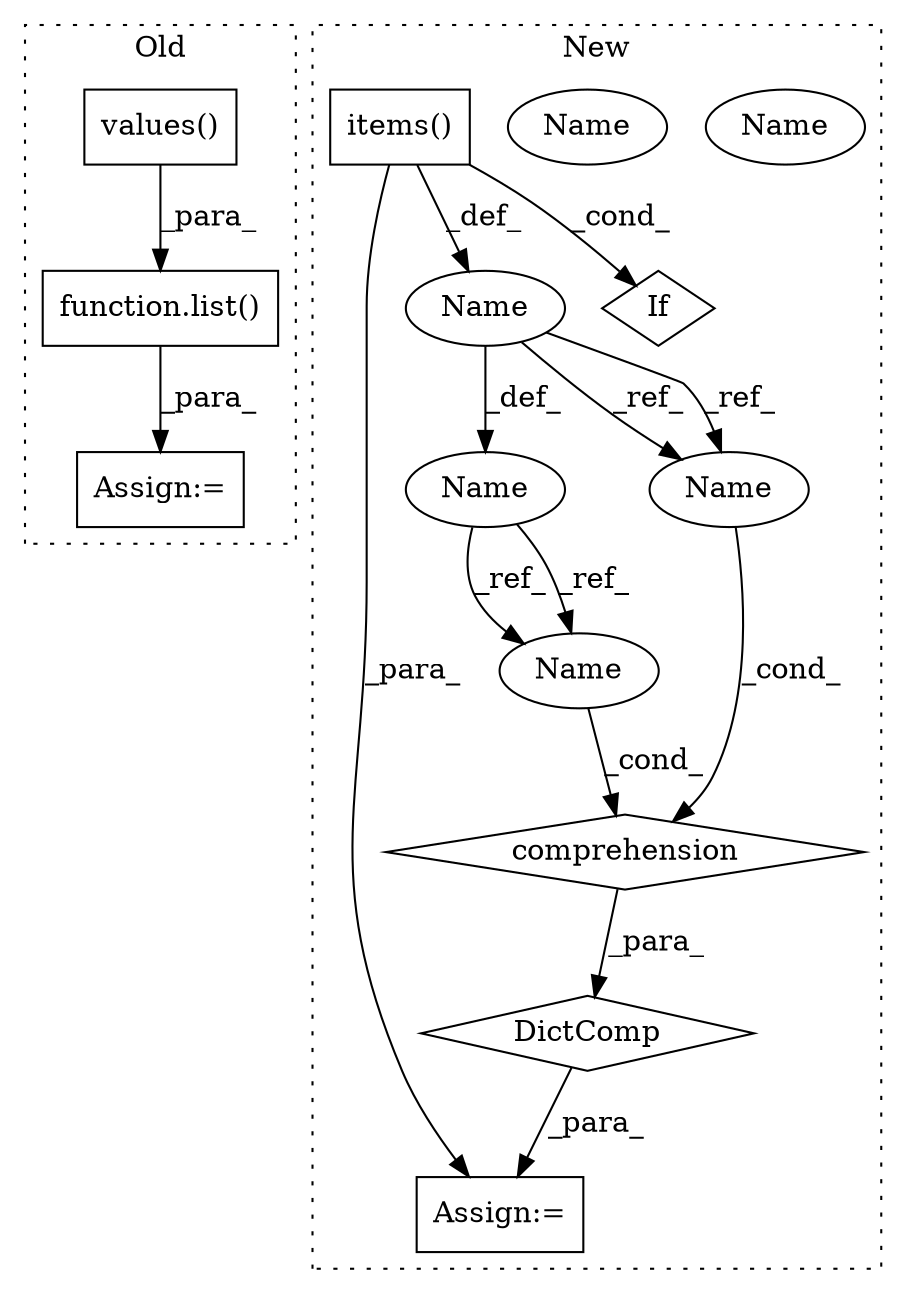 digraph G {
subgraph cluster0 {
1 [label="values()" a="75" s="31968" l="34" shape="box"];
11 [label="function.list()" a="75" s="31963,32002" l="5,1" shape="box"];
12 [label="Assign:=" a="68" s="31932" l="3" shape="box"];
label = "Old";
style="dotted";
}
subgraph cluster1 {
2 [label="DictComp" a="84" s="33885" l="62" shape="diamond"];
3 [label="comprehension" a="45" s="33891" l="3" shape="diamond"];
4 [label="Assign:=" a="68" s="33882" l="3" shape="box"];
5 [label="Name" a="87" s="33895" l="1" shape="ellipse"];
6 [label="Name" a="87" s="33898" l="1" shape="ellipse"];
7 [label="Name" a="87" s="33889" l="1" shape="ellipse"];
8 [label="Name" a="87" s="33886" l="1" shape="ellipse"];
9 [label="items()" a="75" s="33903" l="26" shape="box"];
10 [label="If" a="96" s="33933" l="13" shape="diamond"];
13 [label="Name" a="87" s="33889" l="1" shape="ellipse"];
14 [label="Name" a="87" s="33886" l="1" shape="ellipse"];
label = "New";
style="dotted";
}
1 -> 11 [label="_para_"];
2 -> 4 [label="_para_"];
3 -> 2 [label="_para_"];
5 -> 13 [label="_ref_"];
5 -> 6 [label="_def_"];
5 -> 13 [label="_ref_"];
6 -> 14 [label="_ref_"];
6 -> 14 [label="_ref_"];
9 -> 5 [label="_def_"];
9 -> 4 [label="_para_"];
9 -> 10 [label="_cond_"];
11 -> 12 [label="_para_"];
13 -> 3 [label="_cond_"];
14 -> 3 [label="_cond_"];
}